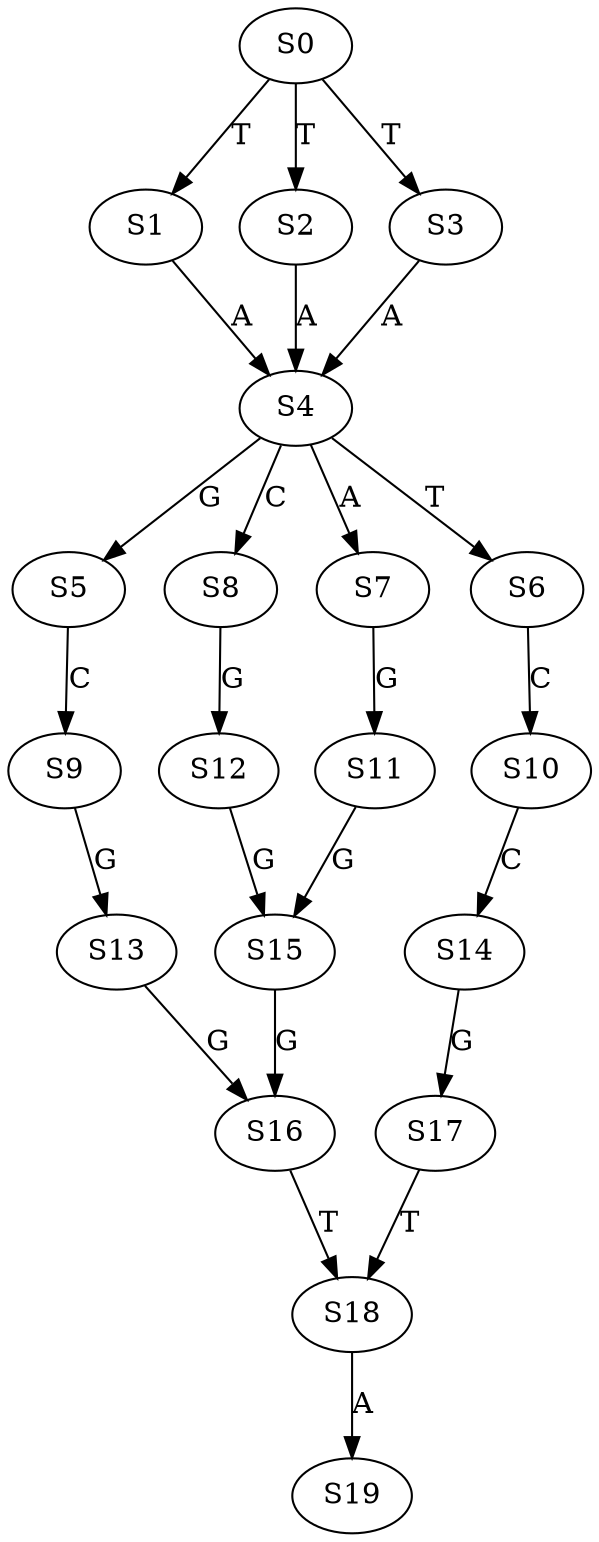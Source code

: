 strict digraph  {
	S0 -> S1 [ label = T ];
	S0 -> S2 [ label = T ];
	S0 -> S3 [ label = T ];
	S1 -> S4 [ label = A ];
	S2 -> S4 [ label = A ];
	S3 -> S4 [ label = A ];
	S4 -> S5 [ label = G ];
	S4 -> S6 [ label = T ];
	S4 -> S7 [ label = A ];
	S4 -> S8 [ label = C ];
	S5 -> S9 [ label = C ];
	S6 -> S10 [ label = C ];
	S7 -> S11 [ label = G ];
	S8 -> S12 [ label = G ];
	S9 -> S13 [ label = G ];
	S10 -> S14 [ label = C ];
	S11 -> S15 [ label = G ];
	S12 -> S15 [ label = G ];
	S13 -> S16 [ label = G ];
	S14 -> S17 [ label = G ];
	S15 -> S16 [ label = G ];
	S16 -> S18 [ label = T ];
	S17 -> S18 [ label = T ];
	S18 -> S19 [ label = A ];
}
